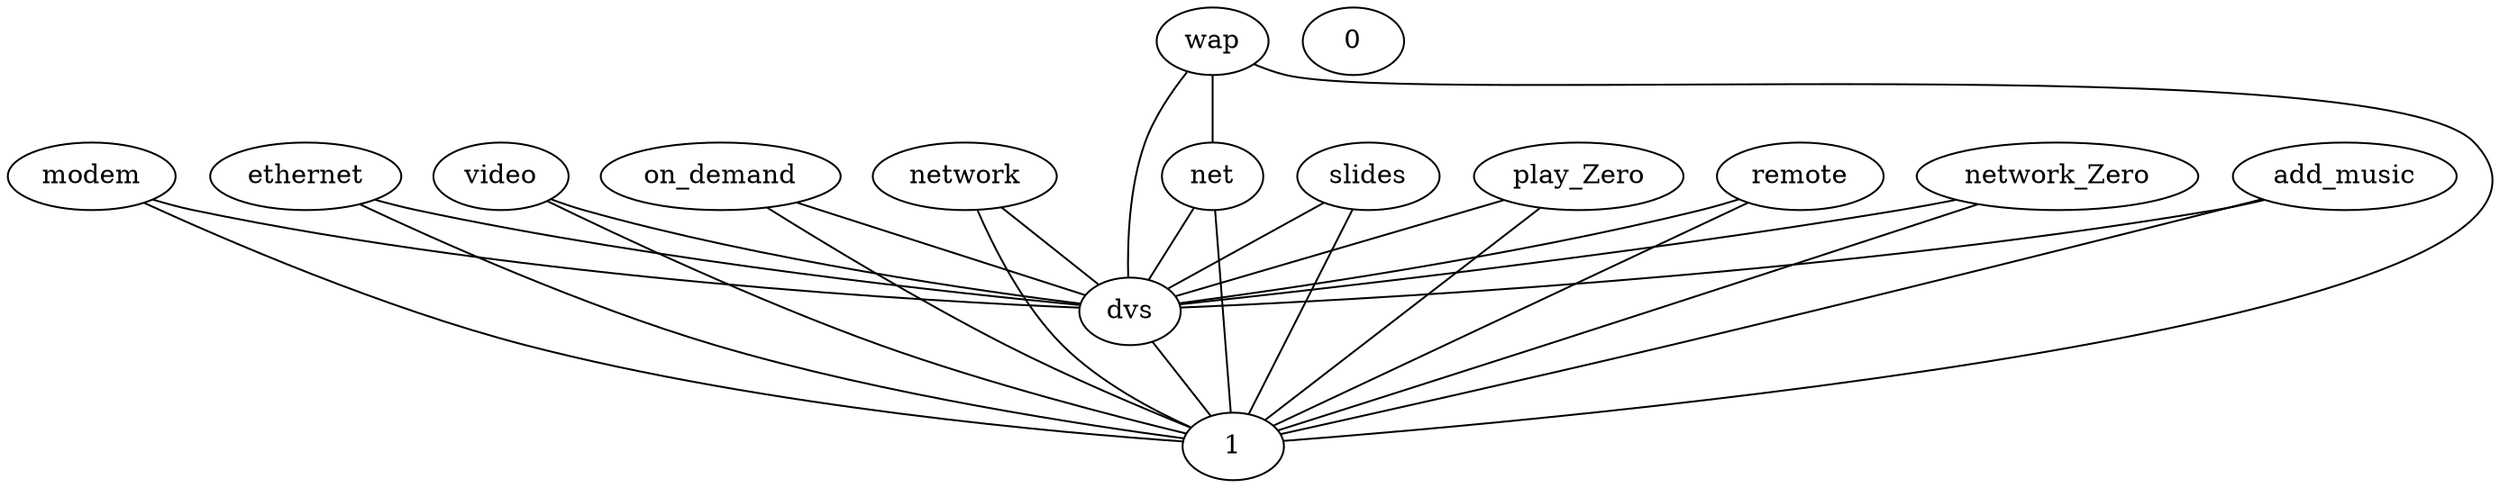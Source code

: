 graph G {
  modem;
  ethernet;
  wap;
  video;
  dvs;
  0;
  1;
  on_demand;
  net;
  network;
  slides;
  play_Zero;
  remote;
  network_Zero;
  add_music;
  wap -- net;
  dvs -- 1;
  modem -- dvs;
  ethernet -- dvs;
  video -- dvs;
  video -- 1;
  on_demand -- dvs;
  on_demand -- 1;
  net -- dvs;
  net -- 1;
  network -- dvs;
  network -- 1;
  slides -- dvs;
  slides -- 1;
  play_Zero -- dvs;
  play_Zero -- 1;
  remote -- dvs;
  remote -- 1;
  network_Zero -- dvs;
  network_Zero -- 1;
  add_music -- dvs;
  modem -- 1;
  ethernet -- 1;
  wap -- dvs;
  wap -- 1;
  add_music -- 1;
}
